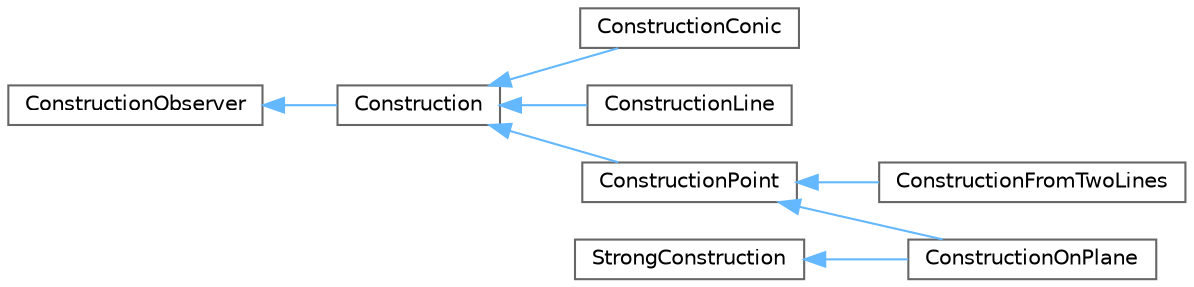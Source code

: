 digraph "Graphical Class Hierarchy"
{
 // LATEX_PDF_SIZE
  bgcolor="transparent";
  edge [fontname=Helvetica,fontsize=10,labelfontname=Helvetica,labelfontsize=10];
  node [fontname=Helvetica,fontsize=10,shape=box,height=0.2,width=0.9];
  rankdir="LR";
  Node0 [label="ConstructionObserver",height=0.2,width=0.4,color="grey40", fillcolor="white", style="filled",URL="$class_construction_observer.html",tooltip="Makes Construction an observer."];
  Node0 -> Node1 [dir="back",color="steelblue1",style="solid"];
  Node1 [label="Construction",height=0.2,width=0.4,color="grey40", fillcolor="white", style="filled",URL="$class_construction.html",tooltip="Defines how object is created."];
  Node1 -> Node2 [dir="back",color="steelblue1",style="solid"];
  Node2 [label="ConstructionConic",height=0.2,width=0.4,color="grey40", fillcolor="white", style="filled",URL="$class_construction_conic.html",tooltip=" "];
  Node1 -> Node3 [dir="back",color="steelblue1",style="solid"];
  Node3 [label="ConstructionLine",height=0.2,width=0.4,color="grey40", fillcolor="white", style="filled",URL="$class_construction_line.html",tooltip=" "];
  Node1 -> Node4 [dir="back",color="steelblue1",style="solid"];
  Node4 [label="ConstructionPoint",height=0.2,width=0.4,color="grey40", fillcolor="white", style="filled",URL="$class_construction_point.html",tooltip="Defines how point is created."];
  Node4 -> Node5 [dir="back",color="steelblue1",style="solid"];
  Node5 [label="ConstructionFromTwoLines",height=0.2,width=0.4,color="grey40", fillcolor="white", style="filled",URL="$class_construction_from_two_lines.html",tooltip=" "];
  Node4 -> Node6 [dir="back",color="steelblue1",style="solid"];
  Node6 [label="ConstructionOnPlane",height=0.2,width=0.4,color="grey40", fillcolor="white", style="filled",URL="$class_construction_on_plane.html",tooltip="Construction of a casual point on a plane."];
  Node7 [label="StrongConstruction",height=0.2,width=0.4,color="grey40", fillcolor="white", style="filled",URL="$class_strong_construction.html",tooltip=" "];
  Node7 -> Node6 [dir="back",color="steelblue1",style="solid"];
}

